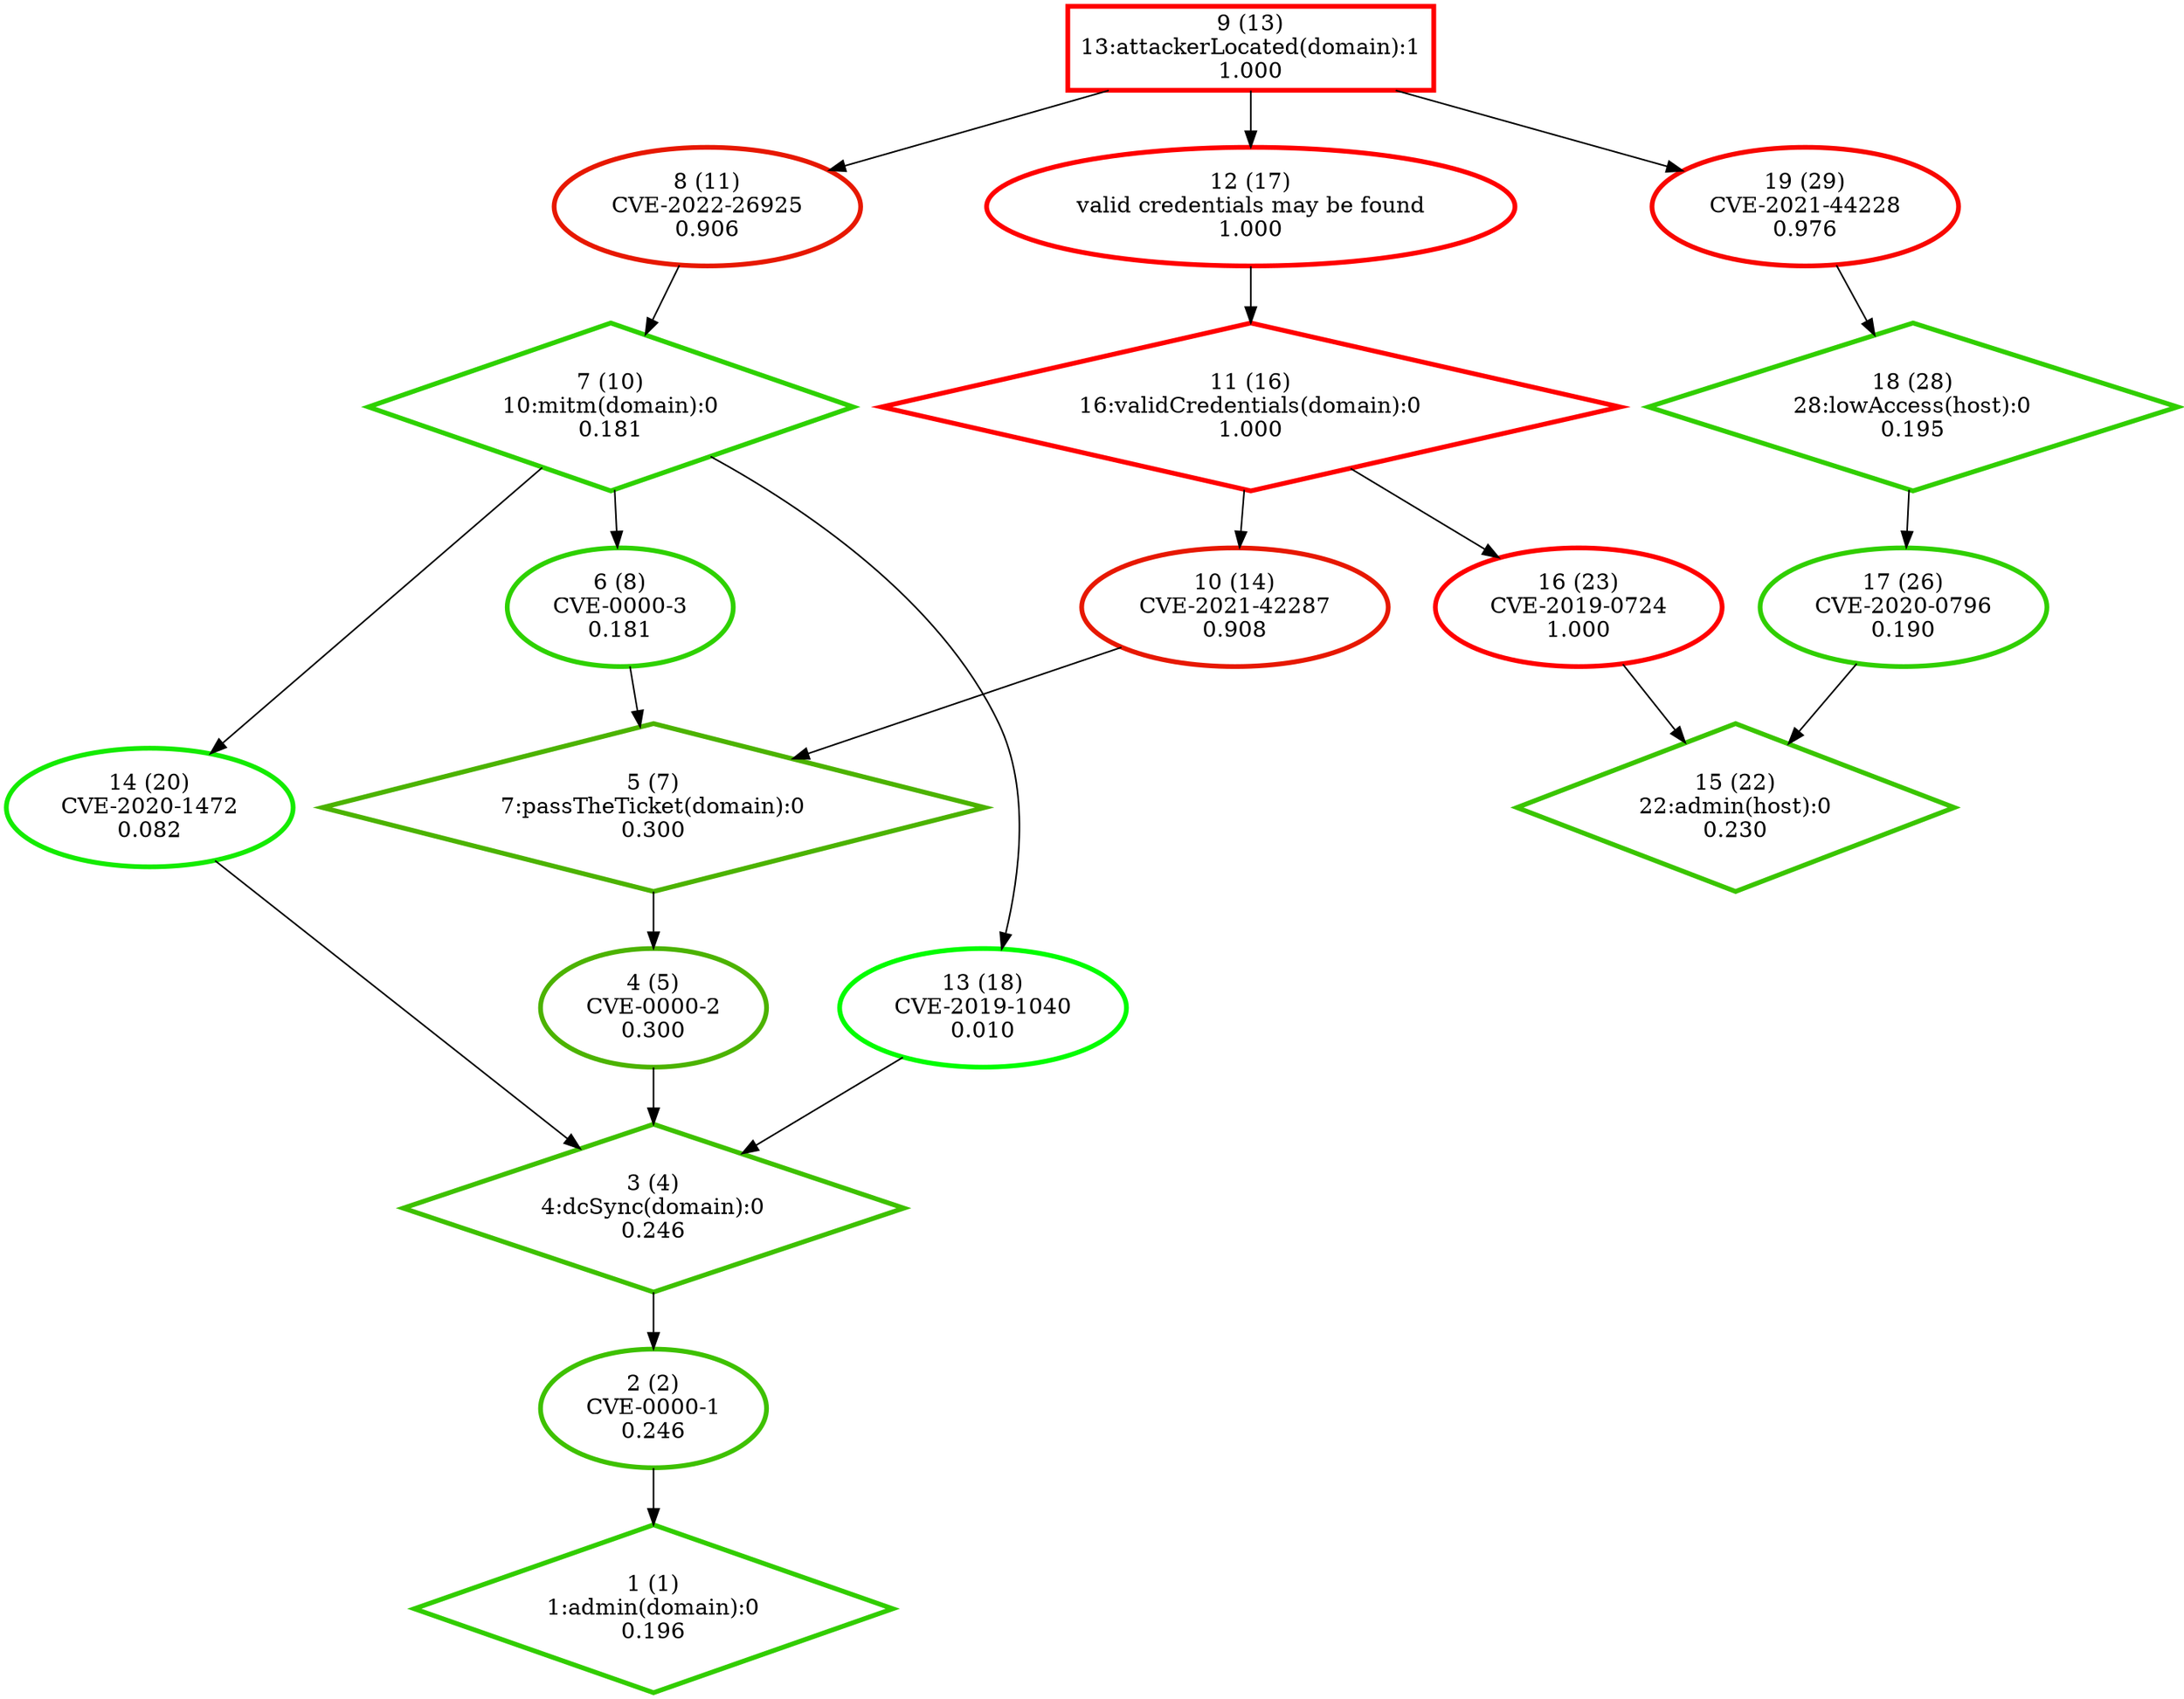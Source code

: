digraph G {
  1 [label="1 (1)\n1:admin(domain):0\n0.196", color="#32CD00", penwidth=3, shape="diamond"];
  2 [label="2 (2)\nCVE-0000-1\n0.246", color="#3EC100", penwidth=3, shape="ellipse"];
  3 [label="3 (4)\n4:dcSync(domain):0\n0.246", color="#3EC100", penwidth=3, shape="diamond"];
  4 [label="4 (5)\nCVE-0000-2\n0.300", color="#4CB300", penwidth=3, shape="ellipse"];
  5 [label="5 (7)\n7:passTheTicket(domain):0\n0.300", color="#4CB300", penwidth=3, shape="diamond"];
  6 [label="6 (8)\nCVE-0000-3\n0.181", color="#2ED100", penwidth=3, shape="ellipse"];
  7 [label="7 (10)\n10:mitm(domain):0\n0.181", color="#2ED100", penwidth=3, shape="diamond"];
  8 [label="8 (11)\nCVE-2022-26925\n0.906", color="#E71800", penwidth=3, shape="ellipse"];
  9 [label="9 (13)\n13:attackerLocated(domain):1\n1.000", color="#FF0000", penwidth=3, shape="box"];
  10 [label="10 (14)\nCVE-2021-42287\n0.908", color="#E71800", penwidth=3, shape="ellipse"];
  11 [label="11 (16)\n16:validCredentials(domain):0\n1.000", color="#FF0000", penwidth=3, shape="diamond"];
  12 [label="12 (17)\nvalid credentials may be found\n1.000", color="#FF0000", penwidth=3, shape="ellipse"];
  13 [label="13 (18)\nCVE-2019-1040\n0.010", color="#02FD00", penwidth=3, shape="ellipse"];
  14 [label="14 (20)\nCVE-2020-1472\n0.082", color="#14EB00", penwidth=3, shape="ellipse"];
  15 [label="15 (22)\n22:admin(host):0\n0.230", color="#3AC500", penwidth=3, shape="diamond"];
  16 [label="16 (23)\nCVE-2019-0724\n1.000", color="#FF0000", penwidth=3, shape="ellipse"];
  17 [label="17 (26)\nCVE-2020-0796\n0.190", color="#30CF00", penwidth=3, shape="ellipse"];
  18 [label="18 (28)\n28:lowAccess(host):0\n0.195", color="#31CE00", penwidth=3, shape="diamond"];
  19 [label="19 (29)\nCVE-2021-44228\n0.976", color="#F80700", penwidth=3, shape="ellipse"];
  "9" -> "8";
  "9" -> "12";
  "9" -> "19";
  "8" -> "7";
  "7" -> "6";
  "7" -> "13";
  "7" -> "14";
  "6" -> "5";
  "5" -> "4";
  "12" -> "11";
  "11" -> "10";
  "11" -> "16";
  "10" -> "5";
  "4" -> "3";
  "3" -> "2";
  "13" -> "3";
  "14" -> "3";
  "2" -> "1";
  "16" -> "15";
  "19" -> "18";
  "18" -> "17";
  "17" -> "15";
}